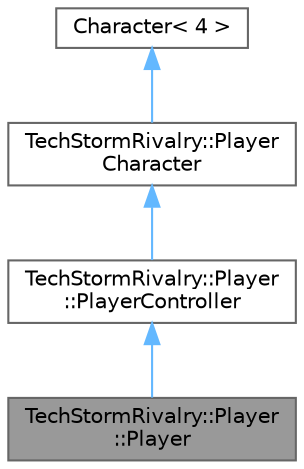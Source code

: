 digraph "TechStormRivalry::Player::Player"
{
 // LATEX_PDF_SIZE
  bgcolor="transparent";
  edge [fontname=Helvetica,fontsize=10,labelfontname=Helvetica,labelfontsize=10];
  node [fontname=Helvetica,fontsize=10,shape=box,height=0.2,width=0.4];
  Node1 [id="Node000001",label="TechStormRivalry::Player\l::Player",height=0.2,width=0.4,color="gray40", fillcolor="grey60", style="filled", fontcolor="black",tooltip=" "];
  Node2 -> Node1 [id="edge1_Node000001_Node000002",dir="back",color="steelblue1",style="solid",tooltip=" "];
  Node2 [id="Node000002",label="TechStormRivalry::Player\l::PlayerController",height=0.2,width=0.4,color="gray40", fillcolor="white", style="filled",URL="$class_tech_storm_rivalry_1_1_player_1_1_player_controller.html",tooltip=" "];
  Node3 -> Node2 [id="edge2_Node000002_Node000003",dir="back",color="steelblue1",style="solid",tooltip=" "];
  Node3 [id="Node000003",label="TechStormRivalry::Player\lCharacter",height=0.2,width=0.4,color="gray40", fillcolor="white", style="filled",URL="$class_tech_storm_rivalry_1_1_player_character.html",tooltip=" "];
  Node4 -> Node3 [id="edge3_Node000003_Node000004",dir="back",color="steelblue1",style="solid",tooltip=" "];
  Node4 [id="Node000004",label="Character\< 4 \>",height=0.2,width=0.4,color="gray40", fillcolor="white", style="filled",tooltip=" "];
}

